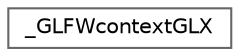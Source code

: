 digraph "类继承关系图"
{
 // LATEX_PDF_SIZE
  bgcolor="transparent";
  edge [fontname=Helvetica,fontsize=10,labelfontname=Helvetica,labelfontsize=10];
  node [fontname=Helvetica,fontsize=10,shape=box,height=0.2,width=0.4];
  rankdir="LR";
  Node0 [id="Node000000",label="_GLFWcontextGLX",height=0.2,width=0.4,color="grey40", fillcolor="white", style="filled",URL="$struct___g_l_f_wcontext_g_l_x.html",tooltip=" "];
}
